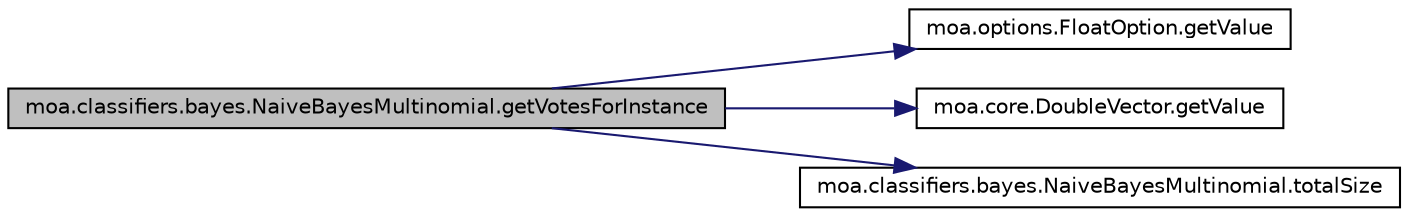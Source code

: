 digraph G
{
  edge [fontname="Helvetica",fontsize="10",labelfontname="Helvetica",labelfontsize="10"];
  node [fontname="Helvetica",fontsize="10",shape=record];
  rankdir=LR;
  Node1 [label="moa.classifiers.bayes.NaiveBayesMultinomial.getVotesForInstance",height=0.2,width=0.4,color="black", fillcolor="grey75", style="filled" fontcolor="black"];
  Node1 -> Node2 [color="midnightblue",fontsize="10",style="solid",fontname="Helvetica"];
  Node2 [label="moa.options.FloatOption.getValue",height=0.2,width=0.4,color="black", fillcolor="white", style="filled",URL="$classmoa_1_1options_1_1FloatOption.html#a0e606a62f4ece232aa8f8cb04bb7f1cf"];
  Node1 -> Node3 [color="midnightblue",fontsize="10",style="solid",fontname="Helvetica"];
  Node3 [label="moa.core.DoubleVector.getValue",height=0.2,width=0.4,color="black", fillcolor="white", style="filled",URL="$classmoa_1_1core_1_1DoubleVector.html#a0a22580b229225823e9b11ed9d35104a"];
  Node1 -> Node4 [color="midnightblue",fontsize="10",style="solid",fontname="Helvetica"];
  Node4 [label="moa.classifiers.bayes.NaiveBayesMultinomial.totalSize",height=0.2,width=0.4,color="black", fillcolor="white", style="filled",URL="$classmoa_1_1classifiers_1_1bayes_1_1NaiveBayesMultinomial.html#a98addfa930970f922d6009c6f9f38b50"];
}
